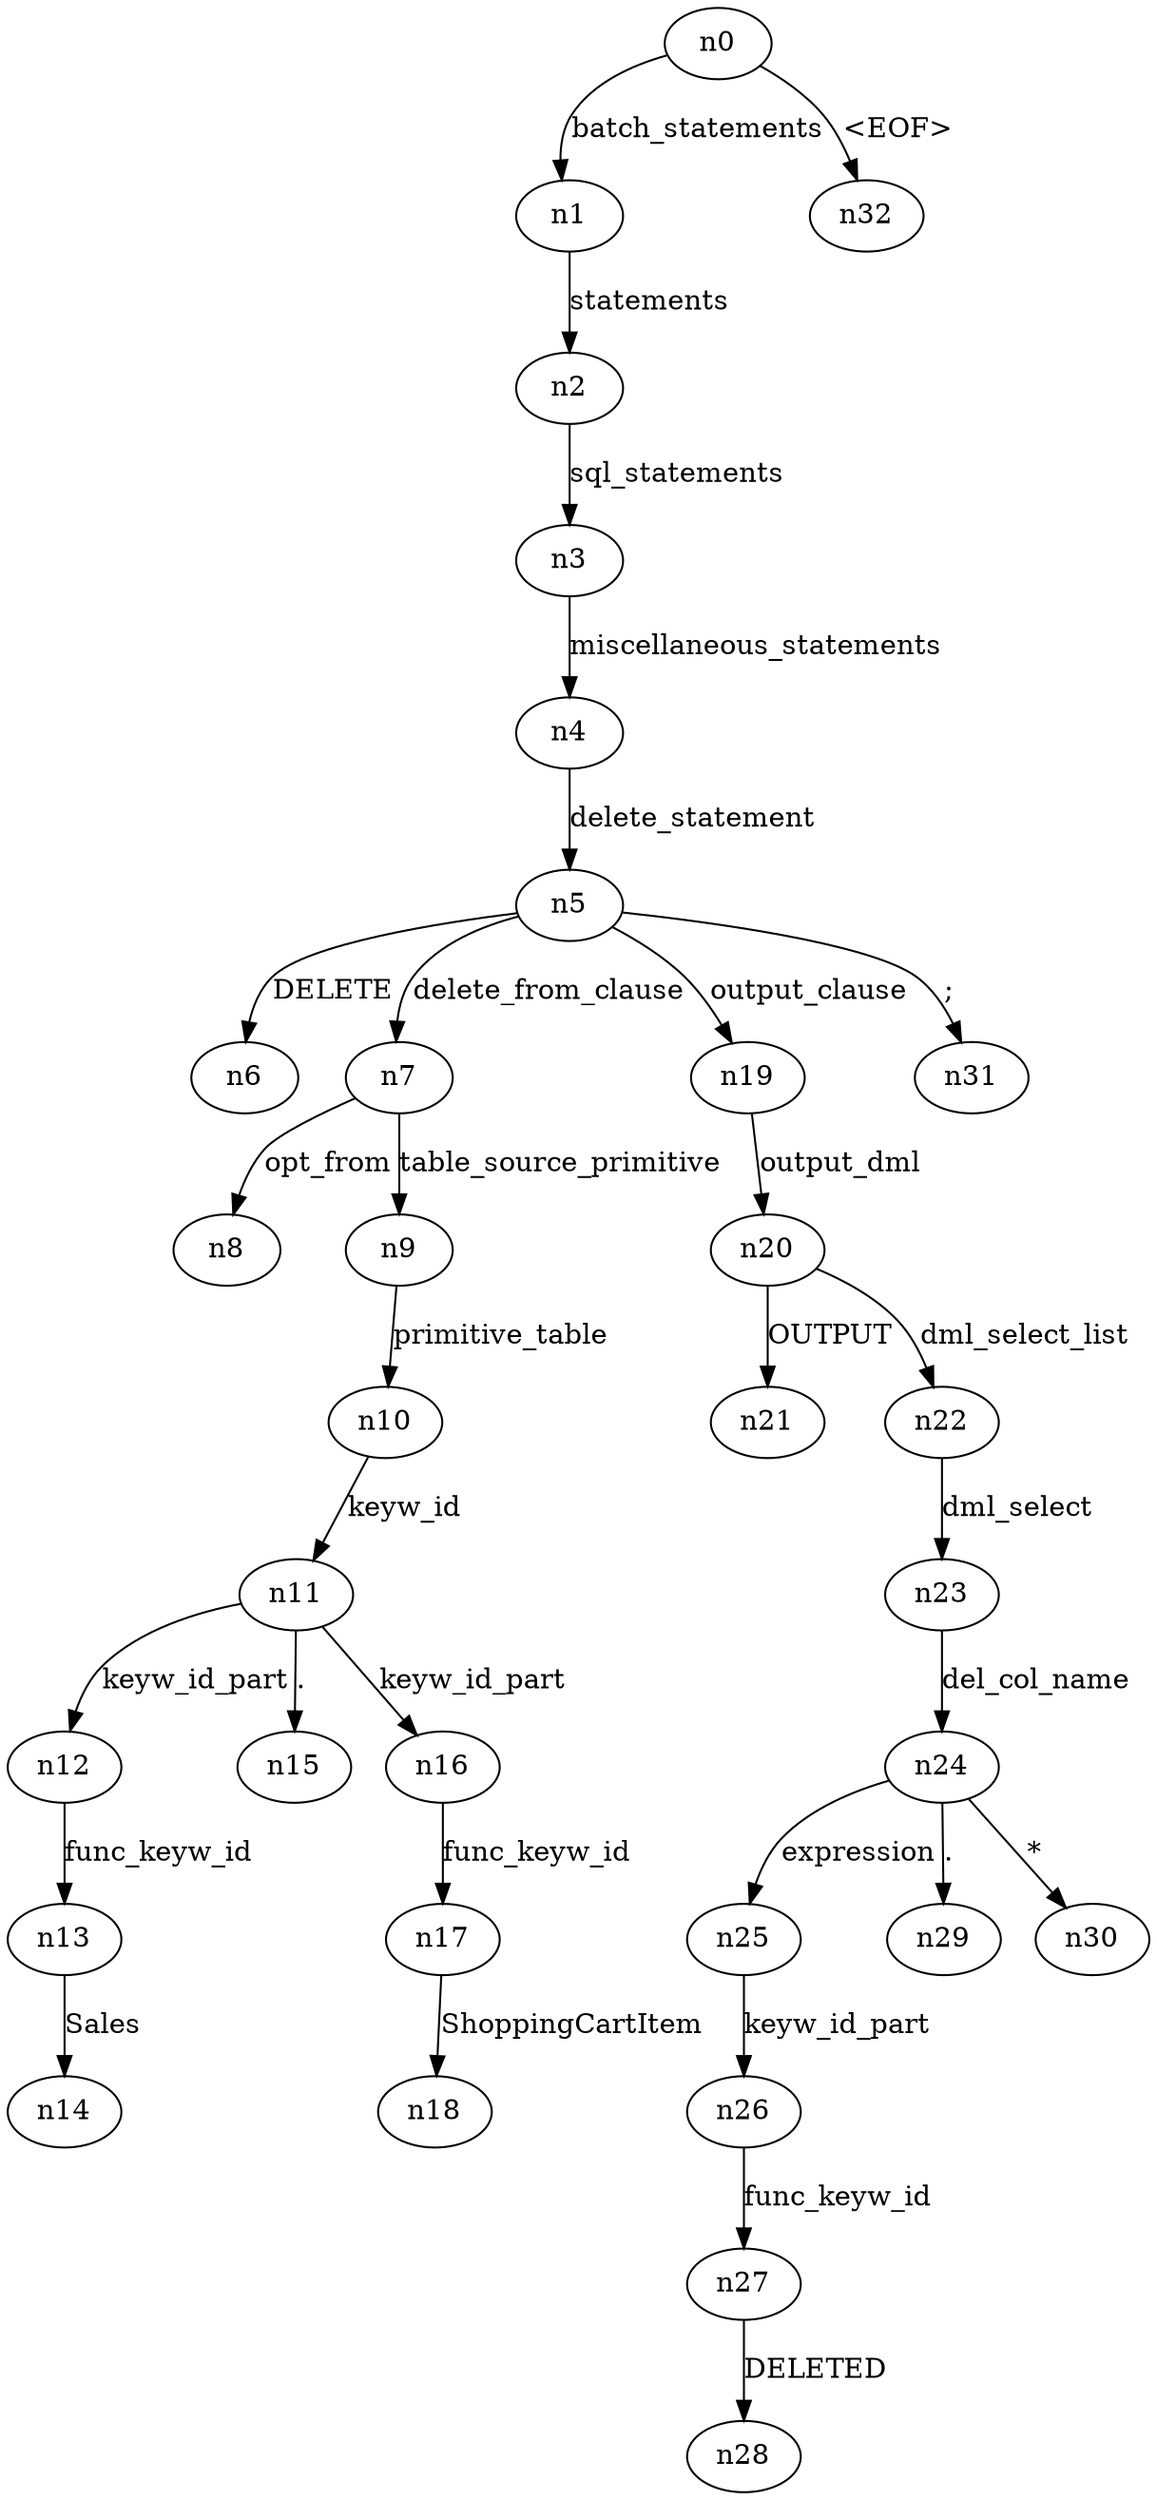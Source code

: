 digraph ParseTree {
  n0 -> n1 [label="batch_statements"];
  n1 -> n2 [label="statements"];
  n2 -> n3 [label="sql_statements"];
  n3 -> n4 [label="miscellaneous_statements"];
  n4 -> n5 [label="delete_statement"];
  n5 -> n6 [label="DELETE"];
  n5 -> n7 [label="delete_from_clause"];
  n7 -> n8 [label="opt_from"];
  n7 -> n9 [label="table_source_primitive"];
  n9 -> n10 [label="primitive_table"];
  n10 -> n11 [label="keyw_id"];
  n11 -> n12 [label="keyw_id_part"];
  n12 -> n13 [label="func_keyw_id"];
  n13 -> n14 [label="Sales"];
  n11 -> n15 [label="."];
  n11 -> n16 [label="keyw_id_part"];
  n16 -> n17 [label="func_keyw_id"];
  n17 -> n18 [label="ShoppingCartItem"];
  n5 -> n19 [label="output_clause"];
  n19 -> n20 [label="output_dml"];
  n20 -> n21 [label="OUTPUT"];
  n20 -> n22 [label="dml_select_list"];
  n22 -> n23 [label="dml_select"];
  n23 -> n24 [label="del_col_name"];
  n24 -> n25 [label="expression"];
  n25 -> n26 [label="keyw_id_part"];
  n26 -> n27 [label="func_keyw_id"];
  n27 -> n28 [label="DELETED"];
  n24 -> n29 [label="."];
  n24 -> n30 [label="*"];
  n5 -> n31 [label=";"];
  n0 -> n32 [label="<EOF>"];
}